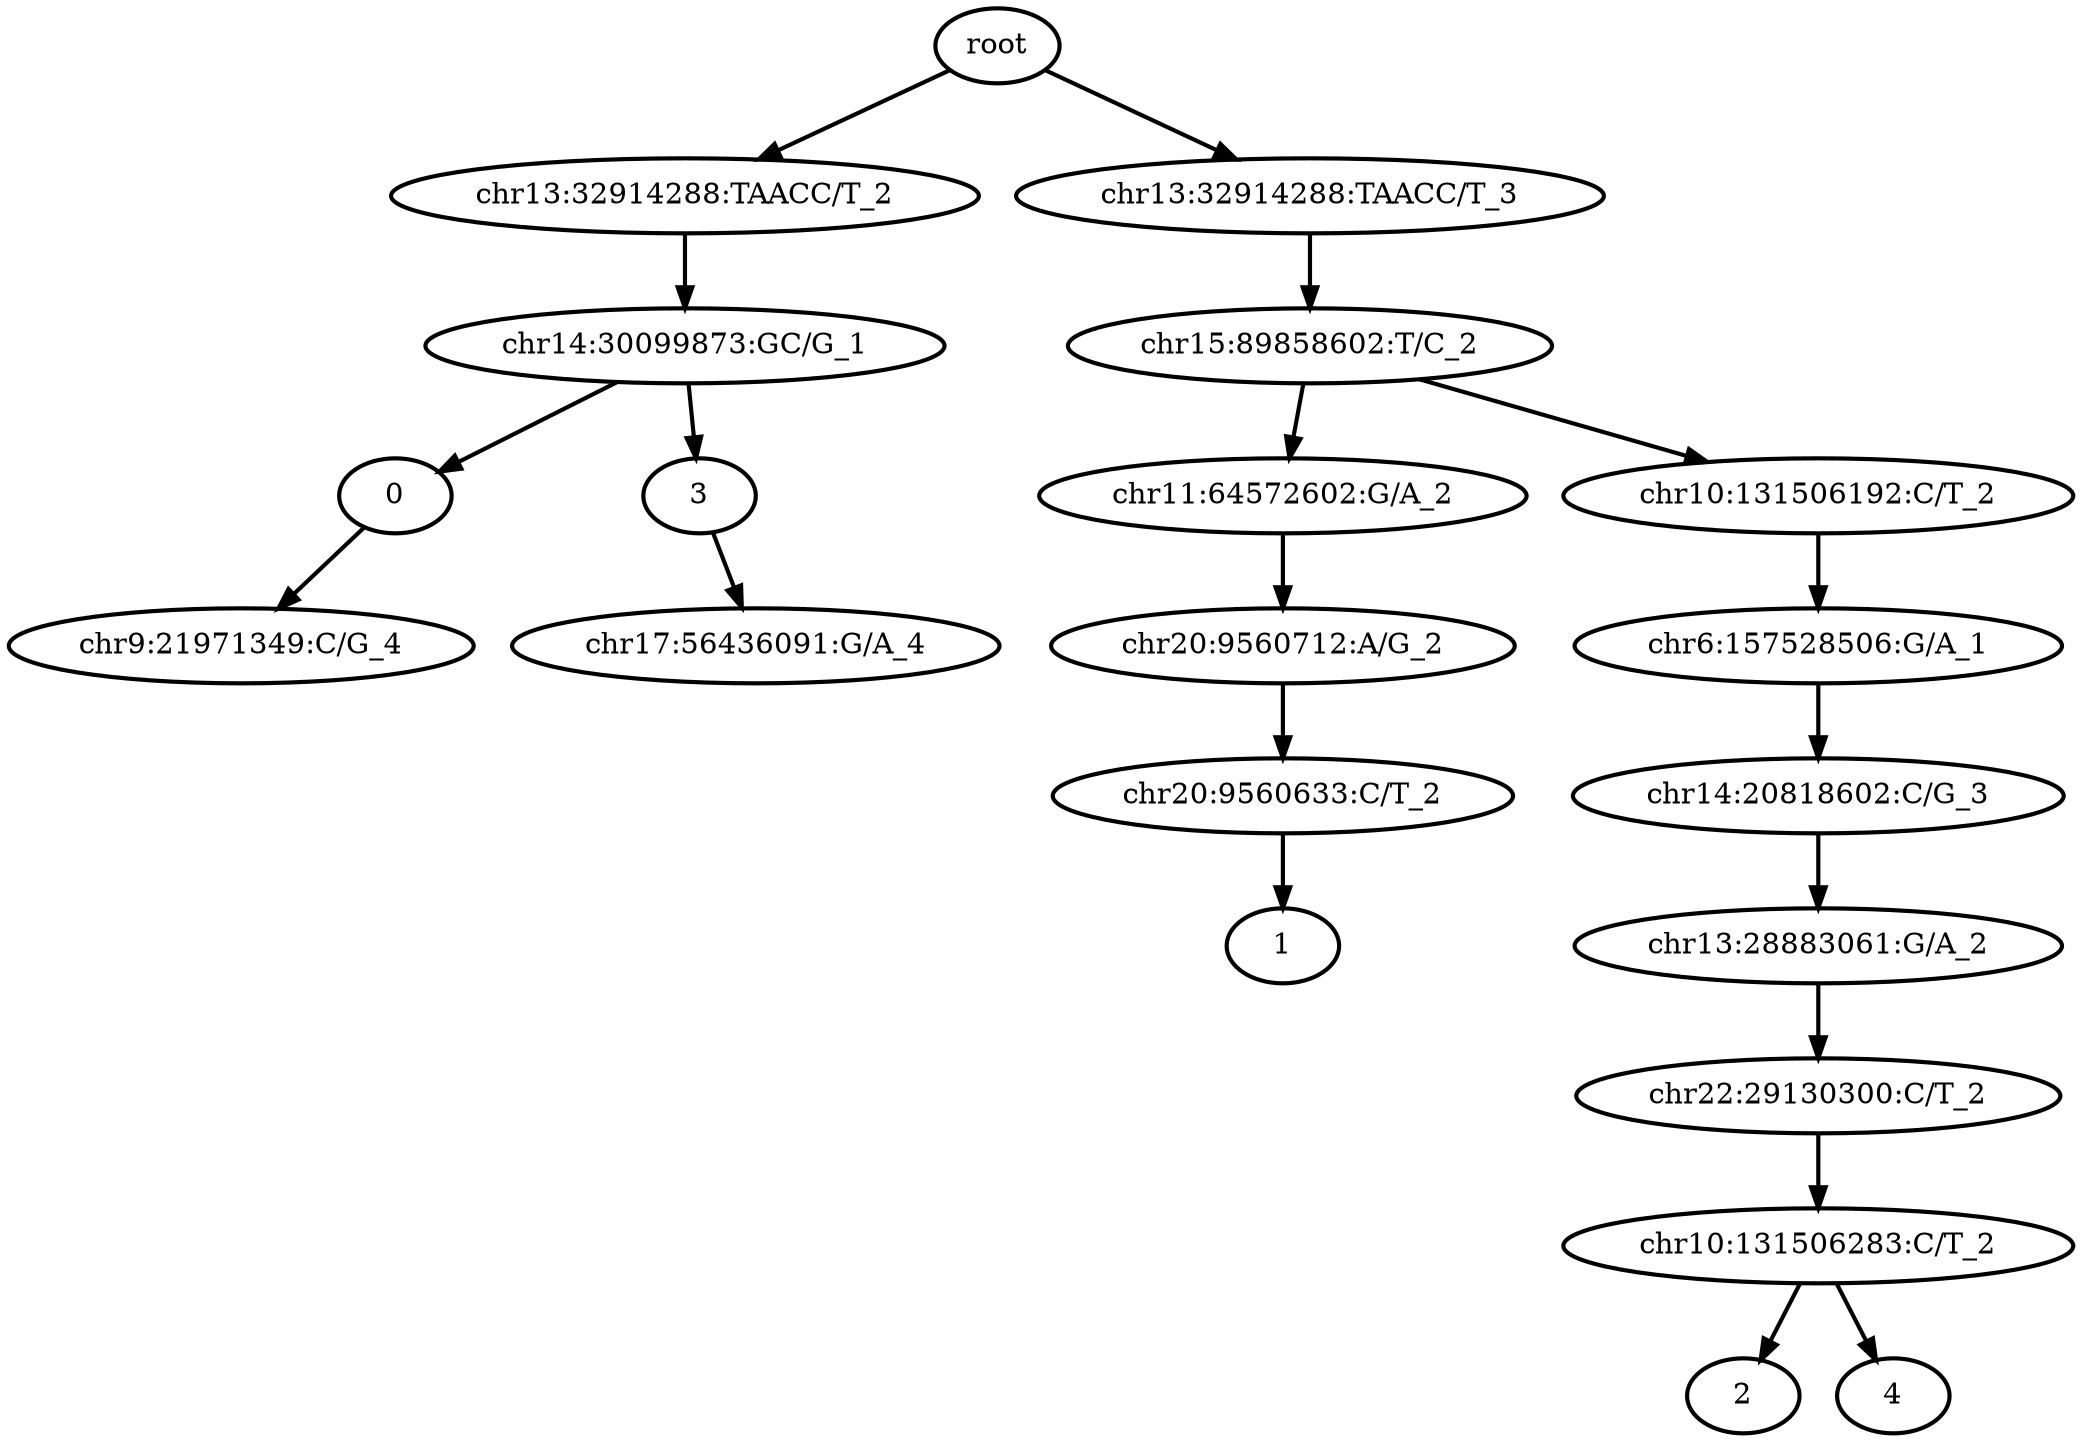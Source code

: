 digraph N {
	overlap="false"
	rankdir="TB"
	0 [label="root", style="bold"];
	1 [label="chr13:32914288:TAACC/T_2", style="bold"];
	2 [label="chr14:30099873:GC/G_1", style="bold"];
	3 [label="0", style="bold"];
	4 [label="chr13:32914288:TAACC/T_3", style="bold"];
	5 [label="chr15:89858602:T/C_2", style="bold"];
	6 [label="chr11:64572602:G/A_2", style="bold"];
	7 [label="chr20:9560712:A/G_2", style="bold"];
	8 [label="chr20:9560633:C/T_2", style="bold"];
	9 [label="1", style="bold"];
	10 [label="chr10:131506192:C/T_2", style="bold"];
	11 [label="chr6:157528506:G/A_1", style="bold"];
	12 [label="chr14:20818602:C/G_3", style="bold"];
	13 [label="chr13:28883061:G/A_2", style="bold"];
	14 [label="chr22:29130300:C/T_2", style="bold"];
	15 [label="chr10:131506283:C/T_2", style="bold"];
	16 [label="2", style="bold"];
	17 [label="3", style="bold"];
	18 [label="4", style="bold"];
	19 [label="chr9:21971349:C/G_4", style="bold"];
	20 [label="chr17:56436091:G/A_4", style="bold"];
	0 -> 1 [style="bold"];
	0 -> 4 [style="bold"];
	1 -> 2 [style="bold"];
	2 -> 3 [style="bold"];
	2 -> 17 [style="bold"];
	3 -> 19 [style="bold"];
	4 -> 5 [style="bold"];
	5 -> 6 [style="bold"];
	5 -> 10 [style="bold"];
	6 -> 7 [style="bold"];
	7 -> 8 [style="bold"];
	8 -> 9 [style="bold"];
	10 -> 11 [style="bold"];
	11 -> 12 [style="bold"];
	12 -> 13 [style="bold"];
	13 -> 14 [style="bold"];
	14 -> 15 [style="bold"];
	15 -> 16 [style="bold"];
	15 -> 18 [style="bold"];
	17 -> 20 [style="bold"];
}